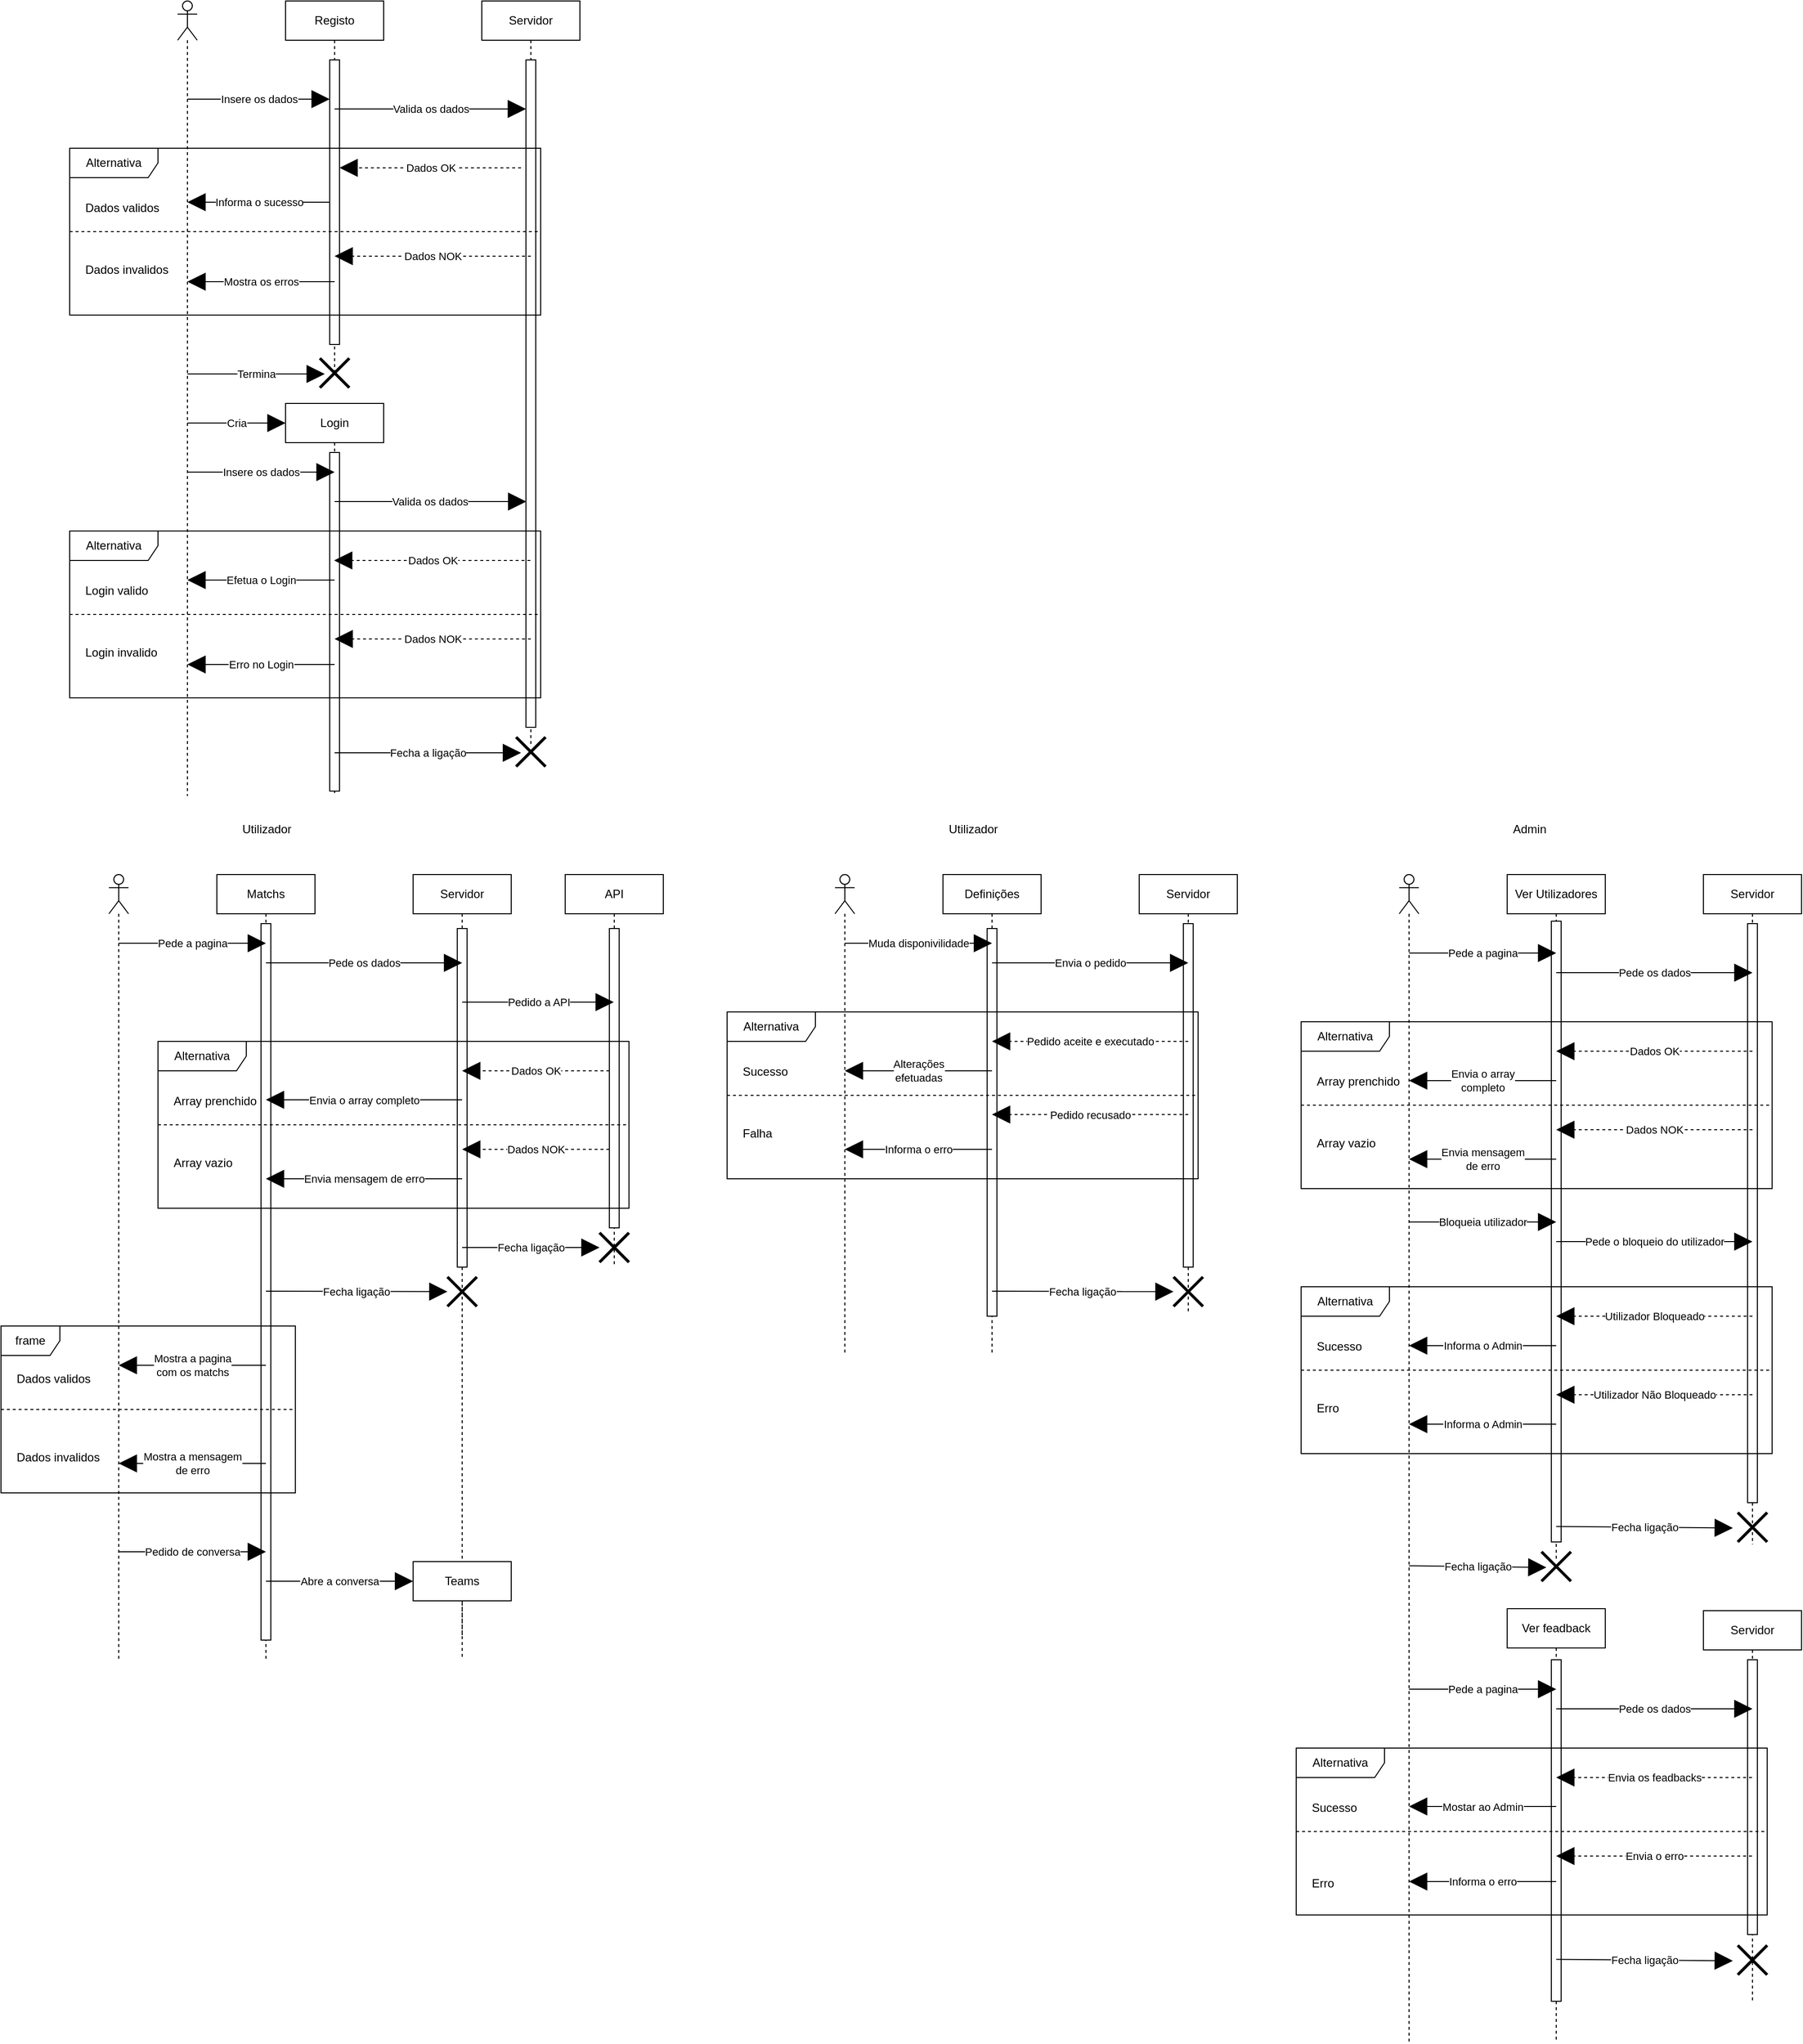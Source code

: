 <mxfile version="26.2.2">
  <diagram name="Página-1" id="dC1FvIH6vC_U_hBudevh">
    <mxGraphModel dx="2020" dy="1090" grid="1" gridSize="10" guides="1" tooltips="1" connect="1" arrows="1" fold="1" page="1" pageScale="1" pageWidth="1169" pageHeight="827" math="0" shadow="0">
      <root>
        <mxCell id="0" />
        <mxCell id="1" parent="0" />
        <mxCell id="lzWC5ApNSufBWnByfe4v-8" value="" style="shape=umlLifeline;perimeter=lifelinePerimeter;whiteSpace=wrap;html=1;container=1;dropTarget=0;collapsible=0;recursiveResize=0;outlineConnect=0;portConstraint=eastwest;newEdgeStyle={&quot;curved&quot;:0,&quot;rounded&quot;:0};participant=umlActor;" vertex="1" parent="1">
          <mxGeometry x="190" y="20" width="20" height="810" as="geometry" />
        </mxCell>
        <mxCell id="lzWC5ApNSufBWnByfe4v-9" value="Registo" style="shape=umlLifeline;perimeter=lifelinePerimeter;whiteSpace=wrap;html=1;container=1;dropTarget=0;collapsible=0;recursiveResize=0;outlineConnect=0;portConstraint=eastwest;newEdgeStyle={&quot;curved&quot;:0,&quot;rounded&quot;:0};" vertex="1" parent="1">
          <mxGeometry x="300" y="20" width="100" height="380" as="geometry" />
        </mxCell>
        <mxCell id="lzWC5ApNSufBWnByfe4v-231" value="" style="html=1;points=[[0,0,0,0,5],[0,1,0,0,-5],[1,0,0,0,5],[1,1,0,0,-5]];perimeter=orthogonalPerimeter;outlineConnect=0;targetShapes=umlLifeline;portConstraint=eastwest;newEdgeStyle={&quot;curved&quot;:0,&quot;rounded&quot;:0};" vertex="1" parent="lzWC5ApNSufBWnByfe4v-9">
          <mxGeometry x="45" y="60" width="10" height="290" as="geometry" />
        </mxCell>
        <mxCell id="lzWC5ApNSufBWnByfe4v-11" value="Servidor" style="shape=umlLifeline;perimeter=lifelinePerimeter;whiteSpace=wrap;html=1;container=1;dropTarget=0;collapsible=0;recursiveResize=0;outlineConnect=0;portConstraint=eastwest;newEdgeStyle={&quot;curved&quot;:0,&quot;rounded&quot;:0};" vertex="1" parent="1">
          <mxGeometry x="500" y="20" width="100" height="760" as="geometry" />
        </mxCell>
        <mxCell id="lzWC5ApNSufBWnByfe4v-232" value="" style="html=1;points=[[0,0,0,0,5],[0,1,0,0,-5],[1,0,0,0,5],[1,1,0,0,-5]];perimeter=orthogonalPerimeter;outlineConnect=0;targetShapes=umlLifeline;portConstraint=eastwest;newEdgeStyle={&quot;curved&quot;:0,&quot;rounded&quot;:0};" vertex="1" parent="lzWC5ApNSufBWnByfe4v-11">
          <mxGeometry x="45" y="60" width="10" height="680" as="geometry" />
        </mxCell>
        <mxCell id="lzWC5ApNSufBWnByfe4v-12" value="Alternativa" style="shape=umlFrame;whiteSpace=wrap;html=1;pointerEvents=0;width=90;height=30;" vertex="1" parent="1">
          <mxGeometry x="80" y="170" width="480" height="170" as="geometry" />
        </mxCell>
        <mxCell id="lzWC5ApNSufBWnByfe4v-13" value="Insere os dados" style="endArrow=block;endSize=16;endFill=1;html=1;rounded=0;" edge="1" parent="1" target="lzWC5ApNSufBWnByfe4v-231">
          <mxGeometry width="160" relative="1" as="geometry">
            <mxPoint x="200" y="120" as="sourcePoint" />
            <mxPoint x="340" y="120" as="targetPoint" />
          </mxGeometry>
        </mxCell>
        <mxCell id="lzWC5ApNSufBWnByfe4v-14" value="Valida os dados" style="endArrow=block;endSize=16;endFill=1;html=1;rounded=0;" edge="1" parent="1" target="lzWC5ApNSufBWnByfe4v-232">
          <mxGeometry width="160" relative="1" as="geometry">
            <mxPoint x="350" y="130" as="sourcePoint" />
            <mxPoint x="540" y="130" as="targetPoint" />
          </mxGeometry>
        </mxCell>
        <mxCell id="lzWC5ApNSufBWnByfe4v-15" value="" style="line;strokeWidth=1;fillColor=none;align=left;verticalAlign=middle;spacingTop=-1;spacingLeft=3;spacingRight=3;rotatable=0;labelPosition=right;points=[];portConstraint=eastwest;strokeColor=inherit;dashed=1;" vertex="1" parent="1">
          <mxGeometry x="80" y="251" width="480" height="8" as="geometry" />
        </mxCell>
        <mxCell id="lzWC5ApNSufBWnByfe4v-16" value="Dados validos" style="text;strokeColor=none;fillColor=none;align=left;verticalAlign=top;spacingLeft=4;spacingRight=4;overflow=hidden;rotatable=0;points=[[0,0.5],[1,0.5]];portConstraint=eastwest;whiteSpace=wrap;html=1;" vertex="1" parent="1">
          <mxGeometry x="90" y="217" width="100" height="26" as="geometry" />
        </mxCell>
        <mxCell id="lzWC5ApNSufBWnByfe4v-17" value="Dados invalidos" style="text;strokeColor=none;fillColor=none;align=left;verticalAlign=top;spacingLeft=4;spacingRight=4;overflow=hidden;rotatable=0;points=[[0,0.5],[1,0.5]];portConstraint=eastwest;whiteSpace=wrap;html=1;" vertex="1" parent="1">
          <mxGeometry x="90" y="280" width="100" height="26" as="geometry" />
        </mxCell>
        <mxCell id="lzWC5ApNSufBWnByfe4v-18" value="Dados OK" style="endArrow=block;endSize=16;endFill=1;html=1;rounded=0;dashed=1;" edge="1" parent="1" target="lzWC5ApNSufBWnByfe4v-231">
          <mxGeometry width="160" relative="1" as="geometry">
            <mxPoint x="540" y="190.0" as="sourcePoint" />
            <mxPoint x="360" y="190" as="targetPoint" />
          </mxGeometry>
        </mxCell>
        <mxCell id="lzWC5ApNSufBWnByfe4v-19" value="Dados NOK" style="endArrow=block;endSize=16;endFill=1;html=1;rounded=0;dashed=1;" edge="1" parent="1">
          <mxGeometry width="160" relative="1" as="geometry">
            <mxPoint x="550" y="280" as="sourcePoint" />
            <mxPoint x="350" y="280" as="targetPoint" />
          </mxGeometry>
        </mxCell>
        <mxCell id="lzWC5ApNSufBWnByfe4v-20" value="Informa o sucesso" style="endArrow=block;endSize=16;endFill=1;html=1;rounded=0;" edge="1" parent="1" source="lzWC5ApNSufBWnByfe4v-231" target="lzWC5ApNSufBWnByfe4v-8">
          <mxGeometry width="160" relative="1" as="geometry">
            <mxPoint x="320" y="220" as="sourcePoint" />
            <mxPoint x="230" y="220" as="targetPoint" />
          </mxGeometry>
        </mxCell>
        <mxCell id="lzWC5ApNSufBWnByfe4v-21" value="Mostra os erros" style="endArrow=block;endSize=16;endFill=1;html=1;rounded=0;" edge="1" parent="1">
          <mxGeometry width="160" relative="1" as="geometry">
            <mxPoint x="350" y="306" as="sourcePoint" />
            <mxPoint x="200" y="306" as="targetPoint" />
          </mxGeometry>
        </mxCell>
        <mxCell id="lzWC5ApNSufBWnByfe4v-22" value="Login" style="shape=umlLifeline;perimeter=lifelinePerimeter;whiteSpace=wrap;html=1;container=1;dropTarget=0;collapsible=0;recursiveResize=0;outlineConnect=0;portConstraint=eastwest;newEdgeStyle={&quot;curved&quot;:0,&quot;rounded&quot;:0};" vertex="1" parent="1">
          <mxGeometry x="300" y="430" width="100" height="400" as="geometry" />
        </mxCell>
        <mxCell id="lzWC5ApNSufBWnByfe4v-233" value="" style="html=1;points=[[0,0,0,0,5],[0,1,0,0,-5],[1,0,0,0,5],[1,1,0,0,-5]];perimeter=orthogonalPerimeter;outlineConnect=0;targetShapes=umlLifeline;portConstraint=eastwest;newEdgeStyle={&quot;curved&quot;:0,&quot;rounded&quot;:0};" vertex="1" parent="lzWC5ApNSufBWnByfe4v-22">
          <mxGeometry x="45" y="50" width="10" height="345" as="geometry" />
        </mxCell>
        <mxCell id="lzWC5ApNSufBWnByfe4v-24" value="Termina" style="endArrow=block;endSize=16;endFill=1;html=1;rounded=0;" edge="1" parent="1">
          <mxGeometry width="160" relative="1" as="geometry">
            <mxPoint x="200" y="400" as="sourcePoint" />
            <mxPoint x="340" y="400" as="targetPoint" />
          </mxGeometry>
        </mxCell>
        <mxCell id="lzWC5ApNSufBWnByfe4v-23" value="" style="shape=umlDestroy;whiteSpace=wrap;html=1;strokeWidth=3;targetShapes=umlLifeline;" vertex="1" parent="1">
          <mxGeometry x="335" y="384" width="30" height="30" as="geometry" />
        </mxCell>
        <mxCell id="lzWC5ApNSufBWnByfe4v-27" value="Cria" style="endArrow=block;endSize=16;endFill=1;html=1;rounded=0;" edge="1" parent="1">
          <mxGeometry width="160" relative="1" as="geometry">
            <mxPoint x="200" y="450" as="sourcePoint" />
            <mxPoint x="300" y="450" as="targetPoint" />
          </mxGeometry>
        </mxCell>
        <mxCell id="lzWC5ApNSufBWnByfe4v-28" value="Insere os dados" style="endArrow=block;endSize=16;endFill=1;html=1;rounded=0;" edge="1" parent="1">
          <mxGeometry width="160" relative="1" as="geometry">
            <mxPoint x="200" y="500" as="sourcePoint" />
            <mxPoint x="350" y="500" as="targetPoint" />
          </mxGeometry>
        </mxCell>
        <mxCell id="lzWC5ApNSufBWnByfe4v-29" value="Valida os dados" style="endArrow=block;endSize=16;endFill=1;html=1;rounded=0;" edge="1" parent="1">
          <mxGeometry width="160" relative="1" as="geometry">
            <mxPoint x="349.997" y="530" as="sourcePoint" />
            <mxPoint x="545.33" y="530" as="targetPoint" />
          </mxGeometry>
        </mxCell>
        <mxCell id="lzWC5ApNSufBWnByfe4v-30" value="Alternativa" style="shape=umlFrame;whiteSpace=wrap;html=1;pointerEvents=0;width=90;height=30;" vertex="1" parent="1">
          <mxGeometry x="80" y="560" width="480" height="170" as="geometry" />
        </mxCell>
        <mxCell id="lzWC5ApNSufBWnByfe4v-31" value="" style="line;strokeWidth=1;fillColor=none;align=left;verticalAlign=middle;spacingTop=-1;spacingLeft=3;spacingRight=3;rotatable=0;labelPosition=right;points=[];portConstraint=eastwest;strokeColor=inherit;dashed=1;" vertex="1" parent="1">
          <mxGeometry x="80" y="641" width="480" height="8" as="geometry" />
        </mxCell>
        <mxCell id="lzWC5ApNSufBWnByfe4v-32" value="Login valido" style="text;strokeColor=none;fillColor=none;align=left;verticalAlign=top;spacingLeft=4;spacingRight=4;overflow=hidden;rotatable=0;points=[[0,0.5],[1,0.5]];portConstraint=eastwest;whiteSpace=wrap;html=1;" vertex="1" parent="1">
          <mxGeometry x="90" y="607" width="100" height="26" as="geometry" />
        </mxCell>
        <mxCell id="lzWC5ApNSufBWnByfe4v-33" value="Login invalido" style="text;strokeColor=none;fillColor=none;align=left;verticalAlign=top;spacingLeft=4;spacingRight=4;overflow=hidden;rotatable=0;points=[[0,0.5],[1,0.5]];portConstraint=eastwest;whiteSpace=wrap;html=1;" vertex="1" parent="1">
          <mxGeometry x="90" y="670" width="100" height="26" as="geometry" />
        </mxCell>
        <mxCell id="lzWC5ApNSufBWnByfe4v-34" value="Dados OK" style="endArrow=block;endSize=16;endFill=1;html=1;rounded=0;dashed=1;" edge="1" parent="1">
          <mxGeometry width="160" relative="1" as="geometry">
            <mxPoint x="549.5" y="590" as="sourcePoint" />
            <mxPoint x="349.5" y="590" as="targetPoint" />
          </mxGeometry>
        </mxCell>
        <mxCell id="lzWC5ApNSufBWnByfe4v-35" value="Dados NOK" style="endArrow=block;endSize=16;endFill=1;html=1;rounded=0;dashed=1;" edge="1" parent="1">
          <mxGeometry width="160" relative="1" as="geometry">
            <mxPoint x="550" y="670" as="sourcePoint" />
            <mxPoint x="350" y="670" as="targetPoint" />
          </mxGeometry>
        </mxCell>
        <mxCell id="lzWC5ApNSufBWnByfe4v-36" value="Efetua o Login" style="endArrow=block;endSize=16;endFill=1;html=1;rounded=0;" edge="1" parent="1">
          <mxGeometry width="160" relative="1" as="geometry">
            <mxPoint x="350" y="610" as="sourcePoint" />
            <mxPoint x="200" y="610" as="targetPoint" />
          </mxGeometry>
        </mxCell>
        <mxCell id="lzWC5ApNSufBWnByfe4v-37" value="Erro no Login" style="endArrow=block;endSize=16;endFill=1;html=1;rounded=0;" edge="1" parent="1">
          <mxGeometry width="160" relative="1" as="geometry">
            <mxPoint x="350" y="696" as="sourcePoint" />
            <mxPoint x="200" y="696" as="targetPoint" />
          </mxGeometry>
        </mxCell>
        <mxCell id="lzWC5ApNSufBWnByfe4v-40" value="" style="shape=umlLifeline;perimeter=lifelinePerimeter;whiteSpace=wrap;html=1;container=1;dropTarget=0;collapsible=0;recursiveResize=0;outlineConnect=0;portConstraint=eastwest;newEdgeStyle={&quot;curved&quot;:0,&quot;rounded&quot;:0};participant=umlActor;" vertex="1" parent="1">
          <mxGeometry x="120" y="910" width="20" height="800" as="geometry" />
        </mxCell>
        <mxCell id="lzWC5ApNSufBWnByfe4v-41" value="Matchs" style="shape=umlLifeline;perimeter=lifelinePerimeter;whiteSpace=wrap;html=1;container=1;dropTarget=0;collapsible=0;recursiveResize=0;outlineConnect=0;portConstraint=eastwest;newEdgeStyle={&quot;curved&quot;:0,&quot;rounded&quot;:0};" vertex="1" parent="1">
          <mxGeometry x="230" y="910" width="100" height="800" as="geometry" />
        </mxCell>
        <mxCell id="lzWC5ApNSufBWnByfe4v-235" value="" style="html=1;points=[[0,0,0,0,5],[0,1,0,0,-5],[1,0,0,0,5],[1,1,0,0,-5]];perimeter=orthogonalPerimeter;outlineConnect=0;targetShapes=umlLifeline;portConstraint=eastwest;newEdgeStyle={&quot;curved&quot;:0,&quot;rounded&quot;:0};" vertex="1" parent="lzWC5ApNSufBWnByfe4v-41">
          <mxGeometry x="45" y="50" width="10" height="730" as="geometry" />
        </mxCell>
        <mxCell id="lzWC5ApNSufBWnByfe4v-42" value="Servidor" style="shape=umlLifeline;perimeter=lifelinePerimeter;whiteSpace=wrap;html=1;container=1;dropTarget=0;collapsible=0;recursiveResize=0;outlineConnect=0;portConstraint=eastwest;newEdgeStyle={&quot;curved&quot;:0,&quot;rounded&quot;:0};" vertex="1" parent="1">
          <mxGeometry x="430" y="910" width="100" height="775" as="geometry" />
        </mxCell>
        <mxCell id="lzWC5ApNSufBWnByfe4v-237" value="" style="html=1;points=[[0,0,0,0,5],[0,1,0,0,-5],[1,0,0,0,5],[1,1,0,0,-5]];perimeter=orthogonalPerimeter;outlineConnect=0;targetShapes=umlLifeline;portConstraint=eastwest;newEdgeStyle={&quot;curved&quot;:0,&quot;rounded&quot;:0};" vertex="1" parent="lzWC5ApNSufBWnByfe4v-42">
          <mxGeometry x="45" y="55" width="10" height="345" as="geometry" />
        </mxCell>
        <mxCell id="lzWC5ApNSufBWnByfe4v-43" value="" style="shape=umlLifeline;perimeter=lifelinePerimeter;whiteSpace=wrap;html=1;container=1;dropTarget=0;collapsible=0;recursiveResize=0;outlineConnect=0;portConstraint=eastwest;newEdgeStyle={&quot;curved&quot;:0,&quot;rounded&quot;:0};participant=umlActor;" vertex="1" parent="1">
          <mxGeometry x="1435" y="910" width="20" height="1190" as="geometry" />
        </mxCell>
        <mxCell id="lzWC5ApNSufBWnByfe4v-44" value="Ver Utilizadores" style="shape=umlLifeline;perimeter=lifelinePerimeter;whiteSpace=wrap;html=1;container=1;dropTarget=0;collapsible=0;recursiveResize=0;outlineConnect=0;portConstraint=eastwest;newEdgeStyle={&quot;curved&quot;:0,&quot;rounded&quot;:0};" vertex="1" parent="1">
          <mxGeometry x="1545" y="910" width="100" height="700" as="geometry" />
        </mxCell>
        <mxCell id="lzWC5ApNSufBWnByfe4v-241" value="" style="html=1;points=[[0,0,0,0,5],[0,1,0,0,-5],[1,0,0,0,5],[1,1,0,0,-5]];perimeter=orthogonalPerimeter;outlineConnect=0;targetShapes=umlLifeline;portConstraint=eastwest;newEdgeStyle={&quot;curved&quot;:0,&quot;rounded&quot;:0};" vertex="1" parent="lzWC5ApNSufBWnByfe4v-44">
          <mxGeometry x="45" y="47.5" width="10" height="632.5" as="geometry" />
        </mxCell>
        <mxCell id="lzWC5ApNSufBWnByfe4v-45" value="Servidor" style="shape=umlLifeline;perimeter=lifelinePerimeter;whiteSpace=wrap;html=1;container=1;dropTarget=0;collapsible=0;recursiveResize=0;outlineConnect=0;portConstraint=eastwest;newEdgeStyle={&quot;curved&quot;:0,&quot;rounded&quot;:0};" vertex="1" parent="1">
          <mxGeometry x="1745" y="910" width="100" height="682.5" as="geometry" />
        </mxCell>
        <mxCell id="lzWC5ApNSufBWnByfe4v-242" value="" style="html=1;points=[[0,0,0,0,5],[0,1,0,0,-5],[1,0,0,0,5],[1,1,0,0,-5]];perimeter=orthogonalPerimeter;outlineConnect=0;targetShapes=umlLifeline;portConstraint=eastwest;newEdgeStyle={&quot;curved&quot;:0,&quot;rounded&quot;:0};" vertex="1" parent="lzWC5ApNSufBWnByfe4v-45">
          <mxGeometry x="45" y="50" width="10" height="590" as="geometry" />
        </mxCell>
        <mxCell id="lzWC5ApNSufBWnByfe4v-46" value="Admin" style="text;strokeColor=none;fillColor=none;align=left;verticalAlign=top;spacingLeft=4;spacingRight=4;overflow=hidden;rotatable=0;points=[[0,0.5],[1,0.5]];portConstraint=eastwest;whiteSpace=wrap;html=1;" vertex="1" parent="1">
          <mxGeometry x="1545" y="850" width="100" height="26" as="geometry" />
        </mxCell>
        <mxCell id="lzWC5ApNSufBWnByfe4v-47" value="Utilizador" style="text;strokeColor=none;fillColor=none;align=left;verticalAlign=top;spacingLeft=4;spacingRight=4;overflow=hidden;rotatable=0;points=[[0,0.5],[1,0.5]];portConstraint=eastwest;whiteSpace=wrap;html=1;" vertex="1" parent="1">
          <mxGeometry x="250" y="850" width="100" height="26" as="geometry" />
        </mxCell>
        <mxCell id="lzWC5ApNSufBWnByfe4v-48" value="Pede a pagina" style="endArrow=block;endSize=16;endFill=1;html=1;rounded=0;" edge="1" parent="1">
          <mxGeometry width="160" relative="1" as="geometry">
            <mxPoint x="130" y="980" as="sourcePoint" />
            <mxPoint x="280" y="980" as="targetPoint" />
          </mxGeometry>
        </mxCell>
        <mxCell id="lzWC5ApNSufBWnByfe4v-49" value="Pede os dados" style="endArrow=block;endSize=16;endFill=1;html=1;rounded=0;" edge="1" parent="1">
          <mxGeometry width="160" relative="1" as="geometry">
            <mxPoint x="280" y="1000" as="sourcePoint" />
            <mxPoint x="480" y="1000" as="targetPoint" />
          </mxGeometry>
        </mxCell>
        <mxCell id="lzWC5ApNSufBWnByfe4v-66" value="API" style="shape=umlLifeline;perimeter=lifelinePerimeter;whiteSpace=wrap;html=1;container=1;dropTarget=0;collapsible=0;recursiveResize=0;outlineConnect=0;portConstraint=eastwest;newEdgeStyle={&quot;curved&quot;:0,&quot;rounded&quot;:0};" vertex="1" parent="1">
          <mxGeometry x="585" y="910" width="100" height="400" as="geometry" />
        </mxCell>
        <mxCell id="lzWC5ApNSufBWnByfe4v-238" value="" style="html=1;points=[[0,0,0,0,5],[0,1,0,0,-5],[1,0,0,0,5],[1,1,0,0,-5]];perimeter=orthogonalPerimeter;outlineConnect=0;targetShapes=umlLifeline;portConstraint=eastwest;newEdgeStyle={&quot;curved&quot;:0,&quot;rounded&quot;:0};" vertex="1" parent="lzWC5ApNSufBWnByfe4v-66">
          <mxGeometry x="45" y="55" width="10" height="305" as="geometry" />
        </mxCell>
        <mxCell id="lzWC5ApNSufBWnByfe4v-67" value="Pedido a API" style="endArrow=block;endSize=16;endFill=1;html=1;rounded=0;" edge="1" parent="1" target="lzWC5ApNSufBWnByfe4v-66">
          <mxGeometry width="160" relative="1" as="geometry">
            <mxPoint x="480" y="1040" as="sourcePoint" />
            <mxPoint x="620" y="1040" as="targetPoint" />
          </mxGeometry>
        </mxCell>
        <mxCell id="lzWC5ApNSufBWnByfe4v-68" value="Alternativa" style="shape=umlFrame;whiteSpace=wrap;html=1;pointerEvents=0;width=90;height=30;" vertex="1" parent="1">
          <mxGeometry x="170" y="1080" width="480" height="170" as="geometry" />
        </mxCell>
        <mxCell id="lzWC5ApNSufBWnByfe4v-69" value="" style="line;strokeWidth=1;fillColor=none;align=left;verticalAlign=middle;spacingTop=-1;spacingLeft=3;spacingRight=3;rotatable=0;labelPosition=right;points=[];portConstraint=eastwest;strokeColor=inherit;dashed=1;" vertex="1" parent="1">
          <mxGeometry x="170" y="1161" width="480" height="8" as="geometry" />
        </mxCell>
        <mxCell id="lzWC5ApNSufBWnByfe4v-70" value="Array prenchido" style="text;strokeColor=none;fillColor=none;align=left;verticalAlign=top;spacingLeft=4;spacingRight=4;overflow=hidden;rotatable=0;points=[[0,0.5],[1,0.5]];portConstraint=eastwest;whiteSpace=wrap;html=1;" vertex="1" parent="1">
          <mxGeometry x="180" y="1127" width="100" height="26" as="geometry" />
        </mxCell>
        <mxCell id="lzWC5ApNSufBWnByfe4v-71" value="Array vazio" style="text;strokeColor=none;fillColor=none;align=left;verticalAlign=top;spacingLeft=4;spacingRight=4;overflow=hidden;rotatable=0;points=[[0,0.5],[1,0.5]];portConstraint=eastwest;whiteSpace=wrap;html=1;" vertex="1" parent="1">
          <mxGeometry x="180" y="1190" width="100" height="26" as="geometry" />
        </mxCell>
        <mxCell id="lzWC5ApNSufBWnByfe4v-72" value="Dados OK" style="endArrow=block;endSize=16;endFill=1;html=1;rounded=0;dashed=1;" edge="1" parent="1" target="lzWC5ApNSufBWnByfe4v-42">
          <mxGeometry width="160" relative="1" as="geometry">
            <mxPoint x="630" y="1110" as="sourcePoint" />
            <mxPoint x="430" y="1110" as="targetPoint" />
          </mxGeometry>
        </mxCell>
        <mxCell id="lzWC5ApNSufBWnByfe4v-73" value="Dados NOK" style="endArrow=block;endSize=16;endFill=1;html=1;rounded=0;dashed=1;" edge="1" parent="1">
          <mxGeometry width="160" relative="1" as="geometry">
            <mxPoint x="630" y="1190" as="sourcePoint" />
            <mxPoint x="480" y="1190" as="targetPoint" />
          </mxGeometry>
        </mxCell>
        <mxCell id="lzWC5ApNSufBWnByfe4v-74" value="Envia o array completo" style="endArrow=block;endSize=16;endFill=1;html=1;rounded=0;" edge="1" parent="1">
          <mxGeometry width="160" relative="1" as="geometry">
            <mxPoint x="480" y="1139.5" as="sourcePoint" />
            <mxPoint x="280" y="1139.5" as="targetPoint" />
          </mxGeometry>
        </mxCell>
        <mxCell id="lzWC5ApNSufBWnByfe4v-75" value="Envia mensagem de erro" style="endArrow=block;endSize=16;endFill=1;html=1;rounded=0;" edge="1" parent="1">
          <mxGeometry width="160" relative="1" as="geometry">
            <mxPoint x="480" y="1220" as="sourcePoint" />
            <mxPoint x="280" y="1220" as="targetPoint" />
          </mxGeometry>
        </mxCell>
        <mxCell id="lzWC5ApNSufBWnByfe4v-77" value="frame" style="shape=umlFrame;whiteSpace=wrap;html=1;pointerEvents=0;" vertex="1" parent="1">
          <mxGeometry x="10" y="1370" width="300" height="170" as="geometry" />
        </mxCell>
        <mxCell id="lzWC5ApNSufBWnByfe4v-78" value="" style="line;strokeWidth=1;fillColor=none;align=left;verticalAlign=middle;spacingTop=-1;spacingLeft=3;spacingRight=3;rotatable=0;labelPosition=right;points=[];portConstraint=eastwest;strokeColor=inherit;dashed=1;" vertex="1" parent="1">
          <mxGeometry x="10" y="1451" width="300" height="8" as="geometry" />
        </mxCell>
        <mxCell id="lzWC5ApNSufBWnByfe4v-79" value="Dados validos" style="text;strokeColor=none;fillColor=none;align=left;verticalAlign=top;spacingLeft=4;spacingRight=4;overflow=hidden;rotatable=0;points=[[0,0.5],[1,0.5]];portConstraint=eastwest;whiteSpace=wrap;html=1;" vertex="1" parent="1">
          <mxGeometry x="20" y="1410" width="100" height="26" as="geometry" />
        </mxCell>
        <mxCell id="lzWC5ApNSufBWnByfe4v-80" value="Dados invalidos" style="text;strokeColor=none;fillColor=none;align=left;verticalAlign=top;spacingLeft=4;spacingRight=4;overflow=hidden;rotatable=0;points=[[0,0.5],[1,0.5]];portConstraint=eastwest;whiteSpace=wrap;html=1;" vertex="1" parent="1">
          <mxGeometry x="20" y="1490" width="100" height="26" as="geometry" />
        </mxCell>
        <mxCell id="lzWC5ApNSufBWnByfe4v-81" value="Mostra a pagina&lt;div&gt;com os matchs&lt;/div&gt;" style="endArrow=block;endSize=16;endFill=1;html=1;rounded=0;" edge="1" parent="1">
          <mxGeometry width="160" relative="1" as="geometry">
            <mxPoint x="280" y="1410" as="sourcePoint" />
            <mxPoint x="130" y="1410" as="targetPoint" />
          </mxGeometry>
        </mxCell>
        <mxCell id="lzWC5ApNSufBWnByfe4v-82" value="Mostra a mensagem&lt;div&gt;de erro&lt;/div&gt;" style="endArrow=block;endSize=16;endFill=1;html=1;rounded=0;" edge="1" parent="1">
          <mxGeometry width="160" relative="1" as="geometry">
            <mxPoint x="280" y="1510" as="sourcePoint" />
            <mxPoint x="130" y="1510" as="targetPoint" />
          </mxGeometry>
        </mxCell>
        <mxCell id="lzWC5ApNSufBWnByfe4v-83" value="" style="shape=umlDestroy;whiteSpace=wrap;html=1;strokeWidth=3;targetShapes=umlLifeline;" vertex="1" parent="1">
          <mxGeometry x="620" y="1275" width="30" height="30" as="geometry" />
        </mxCell>
        <mxCell id="lzWC5ApNSufBWnByfe4v-84" value="Fecha ligação" style="endArrow=block;endSize=16;endFill=1;html=1;rounded=0;" edge="1" parent="1">
          <mxGeometry width="160" relative="1" as="geometry">
            <mxPoint x="480" y="1290" as="sourcePoint" />
            <mxPoint x="620" y="1290" as="targetPoint" />
          </mxGeometry>
        </mxCell>
        <mxCell id="lzWC5ApNSufBWnByfe4v-85" value="" style="shape=umlDestroy;whiteSpace=wrap;html=1;strokeWidth=3;targetShapes=umlLifeline;" vertex="1" parent="1">
          <mxGeometry x="465" y="1320" width="30" height="30" as="geometry" />
        </mxCell>
        <mxCell id="lzWC5ApNSufBWnByfe4v-86" value="Fecha ligação" style="endArrow=block;endSize=16;endFill=1;html=1;rounded=0;" edge="1" parent="1" target="lzWC5ApNSufBWnByfe4v-85">
          <mxGeometry width="160" relative="1" as="geometry">
            <mxPoint x="280" y="1334.5" as="sourcePoint" />
            <mxPoint x="420" y="1334.5" as="targetPoint" />
          </mxGeometry>
        </mxCell>
        <mxCell id="lzWC5ApNSufBWnByfe4v-88" value="Pedido de conversa" style="endArrow=block;endSize=16;endFill=1;html=1;rounded=0;" edge="1" parent="1">
          <mxGeometry width="160" relative="1" as="geometry">
            <mxPoint x="130" y="1600" as="sourcePoint" />
            <mxPoint x="280" y="1600" as="targetPoint" />
          </mxGeometry>
        </mxCell>
        <mxCell id="lzWC5ApNSufBWnByfe4v-89" value="Teams" style="shape=umlLifeline;perimeter=lifelinePerimeter;whiteSpace=wrap;html=1;container=1;dropTarget=0;collapsible=0;recursiveResize=0;outlineConnect=0;portConstraint=eastwest;newEdgeStyle={&quot;curved&quot;:0,&quot;rounded&quot;:0};" vertex="1" parent="1">
          <mxGeometry x="430" y="1610" width="100" height="100" as="geometry" />
        </mxCell>
        <mxCell id="lzWC5ApNSufBWnByfe4v-90" value="Abre a conversa" style="endArrow=block;endSize=16;endFill=1;html=1;rounded=0;" edge="1" parent="1">
          <mxGeometry width="160" relative="1" as="geometry">
            <mxPoint x="280" y="1630" as="sourcePoint" />
            <mxPoint x="430" y="1630" as="targetPoint" />
          </mxGeometry>
        </mxCell>
        <mxCell id="lzWC5ApNSufBWnByfe4v-127" value="" style="shape=umlLifeline;perimeter=lifelinePerimeter;whiteSpace=wrap;html=1;container=1;dropTarget=0;collapsible=0;recursiveResize=0;outlineConnect=0;portConstraint=eastwest;newEdgeStyle={&quot;curved&quot;:0,&quot;rounded&quot;:0};participant=umlActor;" vertex="1" parent="1">
          <mxGeometry x="860" y="910" width="20" height="490" as="geometry" />
        </mxCell>
        <mxCell id="lzWC5ApNSufBWnByfe4v-128" value="Definições" style="shape=umlLifeline;perimeter=lifelinePerimeter;whiteSpace=wrap;html=1;container=1;dropTarget=0;collapsible=0;recursiveResize=0;outlineConnect=0;portConstraint=eastwest;newEdgeStyle={&quot;curved&quot;:0,&quot;rounded&quot;:0};" vertex="1" parent="1">
          <mxGeometry x="970" y="910" width="100" height="490" as="geometry" />
        </mxCell>
        <mxCell id="lzWC5ApNSufBWnByfe4v-239" value="" style="html=1;points=[[0,0,0,0,5],[0,1,0,0,-5],[1,0,0,0,5],[1,1,0,0,-5]];perimeter=orthogonalPerimeter;outlineConnect=0;targetShapes=umlLifeline;portConstraint=eastwest;newEdgeStyle={&quot;curved&quot;:0,&quot;rounded&quot;:0};" vertex="1" parent="lzWC5ApNSufBWnByfe4v-128">
          <mxGeometry x="45" y="55" width="10" height="395" as="geometry" />
        </mxCell>
        <mxCell id="lzWC5ApNSufBWnByfe4v-129" value="Servidor" style="shape=umlLifeline;perimeter=lifelinePerimeter;whiteSpace=wrap;html=1;container=1;dropTarget=0;collapsible=0;recursiveResize=0;outlineConnect=0;portConstraint=eastwest;newEdgeStyle={&quot;curved&quot;:0,&quot;rounded&quot;:0};" vertex="1" parent="1">
          <mxGeometry x="1170" y="910" width="100" height="445" as="geometry" />
        </mxCell>
        <mxCell id="lzWC5ApNSufBWnByfe4v-240" value="" style="html=1;points=[[0,0,0,0,5],[0,1,0,0,-5],[1,0,0,0,5],[1,1,0,0,-5]];perimeter=orthogonalPerimeter;outlineConnect=0;targetShapes=umlLifeline;portConstraint=eastwest;newEdgeStyle={&quot;curved&quot;:0,&quot;rounded&quot;:0};" vertex="1" parent="lzWC5ApNSufBWnByfe4v-129">
          <mxGeometry x="45" y="50" width="10" height="350" as="geometry" />
        </mxCell>
        <mxCell id="lzWC5ApNSufBWnByfe4v-130" value="Utilizador" style="text;strokeColor=none;fillColor=none;align=left;verticalAlign=top;spacingLeft=4;spacingRight=4;overflow=hidden;rotatable=0;points=[[0,0.5],[1,0.5]];portConstraint=eastwest;whiteSpace=wrap;html=1;" vertex="1" parent="1">
          <mxGeometry x="970" y="850" width="100" height="26" as="geometry" />
        </mxCell>
        <mxCell id="lzWC5ApNSufBWnByfe4v-131" value="Muda disponivilidade" style="endArrow=block;endSize=16;endFill=1;html=1;rounded=0;" edge="1" parent="1">
          <mxGeometry width="160" relative="1" as="geometry">
            <mxPoint x="870" y="980" as="sourcePoint" />
            <mxPoint x="1020" y="980" as="targetPoint" />
            <mxPoint as="offset" />
          </mxGeometry>
        </mxCell>
        <mxCell id="lzWC5ApNSufBWnByfe4v-132" value="Envia o pedido" style="endArrow=block;endSize=16;endFill=1;html=1;rounded=0;" edge="1" parent="1">
          <mxGeometry width="160" relative="1" as="geometry">
            <mxPoint x="1020" y="1000" as="sourcePoint" />
            <mxPoint x="1220" y="1000" as="targetPoint" />
          </mxGeometry>
        </mxCell>
        <mxCell id="lzWC5ApNSufBWnByfe4v-135" value="Alternativa" style="shape=umlFrame;whiteSpace=wrap;html=1;pointerEvents=0;width=90;height=30;" vertex="1" parent="1">
          <mxGeometry x="750" y="1050" width="480" height="170" as="geometry" />
        </mxCell>
        <mxCell id="lzWC5ApNSufBWnByfe4v-136" value="" style="line;strokeWidth=1;fillColor=none;align=left;verticalAlign=middle;spacingTop=-1;spacingLeft=3;spacingRight=3;rotatable=0;labelPosition=right;points=[];portConstraint=eastwest;strokeColor=inherit;dashed=1;" vertex="1" parent="1">
          <mxGeometry x="750" y="1131" width="480" height="8" as="geometry" />
        </mxCell>
        <mxCell id="lzWC5ApNSufBWnByfe4v-137" value="Sucesso" style="text;strokeColor=none;fillColor=none;align=left;verticalAlign=top;spacingLeft=4;spacingRight=4;overflow=hidden;rotatable=0;points=[[0,0.5],[1,0.5]];portConstraint=eastwest;whiteSpace=wrap;html=1;" vertex="1" parent="1">
          <mxGeometry x="760" y="1097" width="100" height="26" as="geometry" />
        </mxCell>
        <mxCell id="lzWC5ApNSufBWnByfe4v-138" value="Falha" style="text;strokeColor=none;fillColor=none;align=left;verticalAlign=top;spacingLeft=4;spacingRight=4;overflow=hidden;rotatable=0;points=[[0,0.5],[1,0.5]];portConstraint=eastwest;whiteSpace=wrap;html=1;" vertex="1" parent="1">
          <mxGeometry x="760" y="1160" width="100" height="26" as="geometry" />
        </mxCell>
        <mxCell id="lzWC5ApNSufBWnByfe4v-139" value="Pedido aceite e executado" style="endArrow=block;endSize=16;endFill=1;html=1;rounded=0;dashed=1;" edge="1" parent="1">
          <mxGeometry width="160" relative="1" as="geometry">
            <mxPoint x="1220" y="1080" as="sourcePoint" />
            <mxPoint x="1020" y="1080" as="targetPoint" />
          </mxGeometry>
        </mxCell>
        <mxCell id="lzWC5ApNSufBWnByfe4v-140" value="Pedido recusado" style="endArrow=block;endSize=16;endFill=1;html=1;rounded=0;dashed=1;" edge="1" parent="1">
          <mxGeometry width="160" relative="1" as="geometry">
            <mxPoint x="1220" y="1154.5" as="sourcePoint" />
            <mxPoint x="1020" y="1154.5" as="targetPoint" />
          </mxGeometry>
        </mxCell>
        <mxCell id="lzWC5ApNSufBWnByfe4v-141" value="Alterações&lt;div&gt;efetuadas&lt;/div&gt;" style="endArrow=block;endSize=16;endFill=1;html=1;rounded=0;" edge="1" parent="1" target="lzWC5ApNSufBWnByfe4v-127">
          <mxGeometry width="160" relative="1" as="geometry">
            <mxPoint x="1020" y="1110" as="sourcePoint" />
            <mxPoint x="890" y="1110" as="targetPoint" />
          </mxGeometry>
        </mxCell>
        <mxCell id="lzWC5ApNSufBWnByfe4v-142" value="Informa o erro" style="endArrow=block;endSize=16;endFill=1;html=1;rounded=0;" edge="1" parent="1">
          <mxGeometry width="160" relative="1" as="geometry">
            <mxPoint x="1020" y="1190" as="sourcePoint" />
            <mxPoint x="870" y="1190" as="targetPoint" />
          </mxGeometry>
        </mxCell>
        <mxCell id="lzWC5ApNSufBWnByfe4v-145" value="" style="shape=umlDestroy;whiteSpace=wrap;html=1;strokeWidth=3;targetShapes=umlLifeline;" vertex="1" parent="1">
          <mxGeometry x="1205" y="1320" width="30" height="30" as="geometry" />
        </mxCell>
        <mxCell id="lzWC5ApNSufBWnByfe4v-146" value="Fecha ligação" style="endArrow=block;endSize=16;endFill=1;html=1;rounded=0;" edge="1" parent="1" target="lzWC5ApNSufBWnByfe4v-145">
          <mxGeometry width="160" relative="1" as="geometry">
            <mxPoint x="1020" y="1334.5" as="sourcePoint" />
            <mxPoint x="1160" y="1334.5" as="targetPoint" />
          </mxGeometry>
        </mxCell>
        <mxCell id="lzWC5ApNSufBWnByfe4v-148" value="Pede a pagina" style="endArrow=block;endSize=16;endFill=1;html=1;rounded=0;" edge="1" parent="1">
          <mxGeometry width="160" relative="1" as="geometry">
            <mxPoint x="1445" y="990" as="sourcePoint" />
            <mxPoint x="1595" y="990" as="targetPoint" />
          </mxGeometry>
        </mxCell>
        <mxCell id="lzWC5ApNSufBWnByfe4v-149" value="Pede os dados" style="endArrow=block;endSize=16;endFill=1;html=1;rounded=0;" edge="1" parent="1">
          <mxGeometry width="160" relative="1" as="geometry">
            <mxPoint x="1595" y="1010" as="sourcePoint" />
            <mxPoint x="1795" y="1010" as="targetPoint" />
          </mxGeometry>
        </mxCell>
        <mxCell id="lzWC5ApNSufBWnByfe4v-150" value="Alternativa" style="shape=umlFrame;whiteSpace=wrap;html=1;pointerEvents=0;width=90;height=30;" vertex="1" parent="1">
          <mxGeometry x="1335" y="1060" width="480" height="170" as="geometry" />
        </mxCell>
        <mxCell id="lzWC5ApNSufBWnByfe4v-151" value="" style="line;strokeWidth=1;fillColor=none;align=left;verticalAlign=middle;spacingTop=-1;spacingLeft=3;spacingRight=3;rotatable=0;labelPosition=right;points=[];portConstraint=eastwest;strokeColor=inherit;dashed=1;" vertex="1" parent="1">
          <mxGeometry x="1335" y="1141" width="480" height="8" as="geometry" />
        </mxCell>
        <mxCell id="lzWC5ApNSufBWnByfe4v-152" value="Array prenchido" style="text;strokeColor=none;fillColor=none;align=left;verticalAlign=top;spacingLeft=4;spacingRight=4;overflow=hidden;rotatable=0;points=[[0,0.5],[1,0.5]];portConstraint=eastwest;whiteSpace=wrap;html=1;" vertex="1" parent="1">
          <mxGeometry x="1345" y="1107" width="100" height="26" as="geometry" />
        </mxCell>
        <mxCell id="lzWC5ApNSufBWnByfe4v-153" value="Array vazio" style="text;strokeColor=none;fillColor=none;align=left;verticalAlign=top;spacingLeft=4;spacingRight=4;overflow=hidden;rotatable=0;points=[[0,0.5],[1,0.5]];portConstraint=eastwest;whiteSpace=wrap;html=1;" vertex="1" parent="1">
          <mxGeometry x="1345" y="1170" width="100" height="26" as="geometry" />
        </mxCell>
        <mxCell id="lzWC5ApNSufBWnByfe4v-154" value="Dados OK" style="endArrow=block;endSize=16;endFill=1;html=1;rounded=0;dashed=1;" edge="1" parent="1" target="lzWC5ApNSufBWnByfe4v-44">
          <mxGeometry width="160" relative="1" as="geometry">
            <mxPoint x="1795" y="1090" as="sourcePoint" />
            <mxPoint x="1645" y="1090" as="targetPoint" />
          </mxGeometry>
        </mxCell>
        <mxCell id="lzWC5ApNSufBWnByfe4v-155" value="Dados NOK" style="endArrow=block;endSize=16;endFill=1;html=1;rounded=0;dashed=1;" edge="1" parent="1" target="lzWC5ApNSufBWnByfe4v-44">
          <mxGeometry width="160" relative="1" as="geometry">
            <mxPoint x="1795" y="1170" as="sourcePoint" />
            <mxPoint x="1645" y="1170" as="targetPoint" />
          </mxGeometry>
        </mxCell>
        <mxCell id="lzWC5ApNSufBWnByfe4v-156" value="Envia o array&lt;div&gt;completo&lt;/div&gt;" style="endArrow=block;endSize=16;endFill=1;html=1;rounded=0;" edge="1" parent="1">
          <mxGeometry width="160" relative="1" as="geometry">
            <mxPoint x="1595" y="1120" as="sourcePoint" />
            <mxPoint x="1445" y="1120" as="targetPoint" />
          </mxGeometry>
        </mxCell>
        <mxCell id="lzWC5ApNSufBWnByfe4v-157" value="Envia mensagem&lt;div&gt;de erro&lt;/div&gt;" style="endArrow=block;endSize=16;endFill=1;html=1;rounded=0;" edge="1" parent="1">
          <mxGeometry width="160" relative="1" as="geometry">
            <mxPoint x="1595" y="1200" as="sourcePoint" />
            <mxPoint x="1445" y="1200" as="targetPoint" />
          </mxGeometry>
        </mxCell>
        <mxCell id="lzWC5ApNSufBWnByfe4v-158" value="Bloqueia utilizador" style="endArrow=block;endSize=16;endFill=1;html=1;rounded=0;" edge="1" parent="1">
          <mxGeometry width="160" relative="1" as="geometry">
            <mxPoint x="1445" y="1264" as="sourcePoint" />
            <mxPoint x="1595" y="1264" as="targetPoint" />
          </mxGeometry>
        </mxCell>
        <mxCell id="lzWC5ApNSufBWnByfe4v-159" value="Pede o bloqueio do utilizador" style="endArrow=block;endSize=16;endFill=1;html=1;rounded=0;" edge="1" parent="1">
          <mxGeometry width="160" relative="1" as="geometry">
            <mxPoint x="1595" y="1284" as="sourcePoint" />
            <mxPoint x="1795" y="1284" as="targetPoint" />
          </mxGeometry>
        </mxCell>
        <mxCell id="lzWC5ApNSufBWnByfe4v-160" value="Alternativa" style="shape=umlFrame;whiteSpace=wrap;html=1;pointerEvents=0;width=90;height=30;" vertex="1" parent="1">
          <mxGeometry x="1335" y="1330" width="480" height="170" as="geometry" />
        </mxCell>
        <mxCell id="lzWC5ApNSufBWnByfe4v-161" value="" style="line;strokeWidth=1;fillColor=none;align=left;verticalAlign=middle;spacingTop=-1;spacingLeft=3;spacingRight=3;rotatable=0;labelPosition=right;points=[];portConstraint=eastwest;strokeColor=inherit;dashed=1;" vertex="1" parent="1">
          <mxGeometry x="1335" y="1411" width="480" height="8" as="geometry" />
        </mxCell>
        <mxCell id="lzWC5ApNSufBWnByfe4v-162" value="Sucesso" style="text;strokeColor=none;fillColor=none;align=left;verticalAlign=top;spacingLeft=4;spacingRight=4;overflow=hidden;rotatable=0;points=[[0,0.5],[1,0.5]];portConstraint=eastwest;whiteSpace=wrap;html=1;" vertex="1" parent="1">
          <mxGeometry x="1345" y="1377" width="100" height="26" as="geometry" />
        </mxCell>
        <mxCell id="lzWC5ApNSufBWnByfe4v-163" value="Erro" style="text;strokeColor=none;fillColor=none;align=left;verticalAlign=top;spacingLeft=4;spacingRight=4;overflow=hidden;rotatable=0;points=[[0,0.5],[1,0.5]];portConstraint=eastwest;whiteSpace=wrap;html=1;" vertex="1" parent="1">
          <mxGeometry x="1345" y="1440" width="50" height="26" as="geometry" />
        </mxCell>
        <mxCell id="lzWC5ApNSufBWnByfe4v-164" value="Utilizador Bloqueado" style="endArrow=block;endSize=16;endFill=1;html=1;rounded=0;dashed=1;" edge="1" parent="1">
          <mxGeometry width="160" relative="1" as="geometry">
            <mxPoint x="1795" y="1360" as="sourcePoint" />
            <mxPoint x="1595" y="1360" as="targetPoint" />
          </mxGeometry>
        </mxCell>
        <mxCell id="lzWC5ApNSufBWnByfe4v-165" value="Utilizador Não Bloqueado" style="endArrow=block;endSize=16;endFill=1;html=1;rounded=0;dashed=1;" edge="1" parent="1">
          <mxGeometry width="160" relative="1" as="geometry">
            <mxPoint x="1795" y="1440" as="sourcePoint" />
            <mxPoint x="1595" y="1440" as="targetPoint" />
          </mxGeometry>
        </mxCell>
        <mxCell id="lzWC5ApNSufBWnByfe4v-166" value="Informa o Admin" style="endArrow=block;endSize=16;endFill=1;html=1;rounded=0;" edge="1" parent="1">
          <mxGeometry width="160" relative="1" as="geometry">
            <mxPoint x="1595" y="1390" as="sourcePoint" />
            <mxPoint x="1445" y="1390" as="targetPoint" />
          </mxGeometry>
        </mxCell>
        <mxCell id="lzWC5ApNSufBWnByfe4v-167" value="Informa o Admin" style="endArrow=block;endSize=16;endFill=1;html=1;rounded=0;" edge="1" parent="1">
          <mxGeometry width="160" relative="1" as="geometry">
            <mxPoint x="1595" y="1470" as="sourcePoint" />
            <mxPoint x="1445" y="1470" as="targetPoint" />
          </mxGeometry>
        </mxCell>
        <mxCell id="lzWC5ApNSufBWnByfe4v-168" value="" style="shape=umlDestroy;whiteSpace=wrap;html=1;strokeWidth=3;targetShapes=umlLifeline;" vertex="1" parent="1">
          <mxGeometry x="1780" y="1560" width="30" height="30" as="geometry" />
        </mxCell>
        <mxCell id="lzWC5ApNSufBWnByfe4v-169" value="Fecha ligação" style="endArrow=block;endSize=16;endFill=1;html=1;rounded=0;" edge="1" parent="1">
          <mxGeometry width="160" relative="1" as="geometry">
            <mxPoint x="1595" y="1574.25" as="sourcePoint" />
            <mxPoint x="1775" y="1575.75" as="targetPoint" />
          </mxGeometry>
        </mxCell>
        <mxCell id="lzWC5ApNSufBWnByfe4v-170" value="" style="shape=umlDestroy;whiteSpace=wrap;html=1;strokeWidth=3;targetShapes=umlLifeline;" vertex="1" parent="1">
          <mxGeometry x="1580" y="1600" width="30" height="30" as="geometry" />
        </mxCell>
        <mxCell id="lzWC5ApNSufBWnByfe4v-171" value="Fecha ligação" style="endArrow=block;endSize=16;endFill=1;html=1;rounded=0;" edge="1" parent="1">
          <mxGeometry width="160" relative="1" as="geometry">
            <mxPoint x="1445" y="1614.25" as="sourcePoint" />
            <mxPoint x="1585" y="1616" as="targetPoint" />
          </mxGeometry>
        </mxCell>
        <mxCell id="lzWC5ApNSufBWnByfe4v-172" value="Ver feadback" style="shape=umlLifeline;perimeter=lifelinePerimeter;whiteSpace=wrap;html=1;container=1;dropTarget=0;collapsible=0;recursiveResize=0;outlineConnect=0;portConstraint=eastwest;newEdgeStyle={&quot;curved&quot;:0,&quot;rounded&quot;:0};" vertex="1" parent="1">
          <mxGeometry x="1545" y="1658" width="100" height="442" as="geometry" />
        </mxCell>
        <mxCell id="lzWC5ApNSufBWnByfe4v-243" value="" style="html=1;points=[[0,0,0,0,5],[0,1,0,0,-5],[1,0,0,0,5],[1,1,0,0,-5]];perimeter=orthogonalPerimeter;outlineConnect=0;targetShapes=umlLifeline;portConstraint=eastwest;newEdgeStyle={&quot;curved&quot;:0,&quot;rounded&quot;:0};" vertex="1" parent="lzWC5ApNSufBWnByfe4v-172">
          <mxGeometry x="45" y="52" width="10" height="348" as="geometry" />
        </mxCell>
        <mxCell id="lzWC5ApNSufBWnByfe4v-173" value="Servidor" style="shape=umlLifeline;perimeter=lifelinePerimeter;whiteSpace=wrap;html=1;container=1;dropTarget=0;collapsible=0;recursiveResize=0;outlineConnect=0;portConstraint=eastwest;newEdgeStyle={&quot;curved&quot;:0,&quot;rounded&quot;:0};" vertex="1" parent="1">
          <mxGeometry x="1745" y="1660" width="100" height="398" as="geometry" />
        </mxCell>
        <mxCell id="lzWC5ApNSufBWnByfe4v-244" value="" style="html=1;points=[[0,0,0,0,5],[0,1,0,0,-5],[1,0,0,0,5],[1,1,0,0,-5]];perimeter=orthogonalPerimeter;outlineConnect=0;targetShapes=umlLifeline;portConstraint=eastwest;newEdgeStyle={&quot;curved&quot;:0,&quot;rounded&quot;:0};" vertex="1" parent="lzWC5ApNSufBWnByfe4v-173">
          <mxGeometry x="45" y="50" width="10" height="280" as="geometry" />
        </mxCell>
        <mxCell id="lzWC5ApNSufBWnByfe4v-174" value="Pede a pagina" style="endArrow=block;endSize=16;endFill=1;html=1;rounded=0;" edge="1" parent="1">
          <mxGeometry width="160" relative="1" as="geometry">
            <mxPoint x="1445" y="1740" as="sourcePoint" />
            <mxPoint x="1595" y="1740" as="targetPoint" />
          </mxGeometry>
        </mxCell>
        <mxCell id="lzWC5ApNSufBWnByfe4v-175" value="Pede os dados" style="endArrow=block;endSize=16;endFill=1;html=1;rounded=0;" edge="1" parent="1">
          <mxGeometry width="160" relative="1" as="geometry">
            <mxPoint x="1595" y="1760" as="sourcePoint" />
            <mxPoint x="1795" y="1760" as="targetPoint" />
          </mxGeometry>
        </mxCell>
        <mxCell id="lzWC5ApNSufBWnByfe4v-176" value="Alternativa" style="shape=umlFrame;whiteSpace=wrap;html=1;pointerEvents=0;width=90;height=30;" vertex="1" parent="1">
          <mxGeometry x="1330" y="1800" width="480" height="170" as="geometry" />
        </mxCell>
        <mxCell id="lzWC5ApNSufBWnByfe4v-177" value="" style="line;strokeWidth=1;fillColor=none;align=left;verticalAlign=middle;spacingTop=-1;spacingLeft=3;spacingRight=3;rotatable=0;labelPosition=right;points=[];portConstraint=eastwest;strokeColor=inherit;dashed=1;" vertex="1" parent="1">
          <mxGeometry x="1330" y="1881" width="480" height="8" as="geometry" />
        </mxCell>
        <mxCell id="lzWC5ApNSufBWnByfe4v-178" value="Sucesso" style="text;strokeColor=none;fillColor=none;align=left;verticalAlign=top;spacingLeft=4;spacingRight=4;overflow=hidden;rotatable=0;points=[[0,0.5],[1,0.5]];portConstraint=eastwest;whiteSpace=wrap;html=1;" vertex="1" parent="1">
          <mxGeometry x="1340" y="1847" width="100" height="26" as="geometry" />
        </mxCell>
        <mxCell id="lzWC5ApNSufBWnByfe4v-179" value="Erro" style="text;strokeColor=none;fillColor=none;align=left;verticalAlign=top;spacingLeft=4;spacingRight=4;overflow=hidden;rotatable=0;points=[[0,0.5],[1,0.5]];portConstraint=eastwest;whiteSpace=wrap;html=1;" vertex="1" parent="1">
          <mxGeometry x="1340" y="1924" width="50" height="26" as="geometry" />
        </mxCell>
        <mxCell id="lzWC5ApNSufBWnByfe4v-180" value="Envia os feadbacks" style="endArrow=block;endSize=16;endFill=1;html=1;rounded=0;dashed=1;" edge="1" parent="1" source="lzWC5ApNSufBWnByfe4v-173">
          <mxGeometry width="160" relative="1" as="geometry">
            <mxPoint x="1790" y="1830" as="sourcePoint" />
            <mxPoint x="1595" y="1830" as="targetPoint" />
          </mxGeometry>
        </mxCell>
        <mxCell id="lzWC5ApNSufBWnByfe4v-181" value="Envia o erro" style="endArrow=block;endSize=16;endFill=1;html=1;rounded=0;dashed=1;" edge="1" parent="1" source="lzWC5ApNSufBWnByfe4v-173">
          <mxGeometry width="160" relative="1" as="geometry">
            <mxPoint x="1765" y="1910" as="sourcePoint" />
            <mxPoint x="1595" y="1910" as="targetPoint" />
          </mxGeometry>
        </mxCell>
        <mxCell id="lzWC5ApNSufBWnByfe4v-182" value="Mostar ao Admin" style="endArrow=block;endSize=16;endFill=1;html=1;rounded=0;" edge="1" parent="1">
          <mxGeometry width="160" relative="1" as="geometry">
            <mxPoint x="1595" y="1859.5" as="sourcePoint" />
            <mxPoint x="1445" y="1859.5" as="targetPoint" />
          </mxGeometry>
        </mxCell>
        <mxCell id="lzWC5ApNSufBWnByfe4v-183" value="Informa o erro" style="endArrow=block;endSize=16;endFill=1;html=1;rounded=0;" edge="1" parent="1">
          <mxGeometry width="160" relative="1" as="geometry">
            <mxPoint x="1595" y="1936" as="sourcePoint" />
            <mxPoint x="1445" y="1936" as="targetPoint" />
          </mxGeometry>
        </mxCell>
        <mxCell id="lzWC5ApNSufBWnByfe4v-184" value="" style="shape=umlDestroy;whiteSpace=wrap;html=1;strokeWidth=3;targetShapes=umlLifeline;" vertex="1" parent="1">
          <mxGeometry x="1780" y="2001" width="30" height="30" as="geometry" />
        </mxCell>
        <mxCell id="lzWC5ApNSufBWnByfe4v-185" value="Fecha ligação" style="endArrow=block;endSize=16;endFill=1;html=1;rounded=0;" edge="1" parent="1">
          <mxGeometry width="160" relative="1" as="geometry">
            <mxPoint x="1595" y="2015.25" as="sourcePoint" />
            <mxPoint x="1775" y="2016.75" as="targetPoint" />
          </mxGeometry>
        </mxCell>
        <mxCell id="lzWC5ApNSufBWnByfe4v-228" value="Fecha a ligação" style="endArrow=block;endSize=16;endFill=1;html=1;rounded=0;" edge="1" parent="1" source="lzWC5ApNSufBWnByfe4v-22">
          <mxGeometry x="-0.001" width="160" relative="1" as="geometry">
            <mxPoint x="400" y="786" as="sourcePoint" />
            <mxPoint x="540" y="786" as="targetPoint" />
            <mxPoint as="offset" />
          </mxGeometry>
        </mxCell>
        <mxCell id="lzWC5ApNSufBWnByfe4v-229" value="" style="shape=umlDestroy;whiteSpace=wrap;html=1;strokeWidth=3;targetShapes=umlLifeline;" vertex="1" parent="1">
          <mxGeometry x="535" y="770" width="30" height="30" as="geometry" />
        </mxCell>
      </root>
    </mxGraphModel>
  </diagram>
</mxfile>

